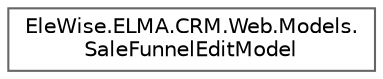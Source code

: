 digraph "Graphical Class Hierarchy"
{
 // LATEX_PDF_SIZE
  bgcolor="transparent";
  edge [fontname=Helvetica,fontsize=10,labelfontname=Helvetica,labelfontsize=10];
  node [fontname=Helvetica,fontsize=10,shape=box,height=0.2,width=0.4];
  rankdir="LR";
  Node0 [id="Node000000",label="EleWise.ELMA.CRM.Web.Models.\lSaleFunnelEditModel",height=0.2,width=0.4,color="grey40", fillcolor="white", style="filled",URL="$class_ele_wise_1_1_e_l_m_a_1_1_c_r_m_1_1_web_1_1_models_1_1_sale_funnel_edit_model.html",tooltip=" "];
}
